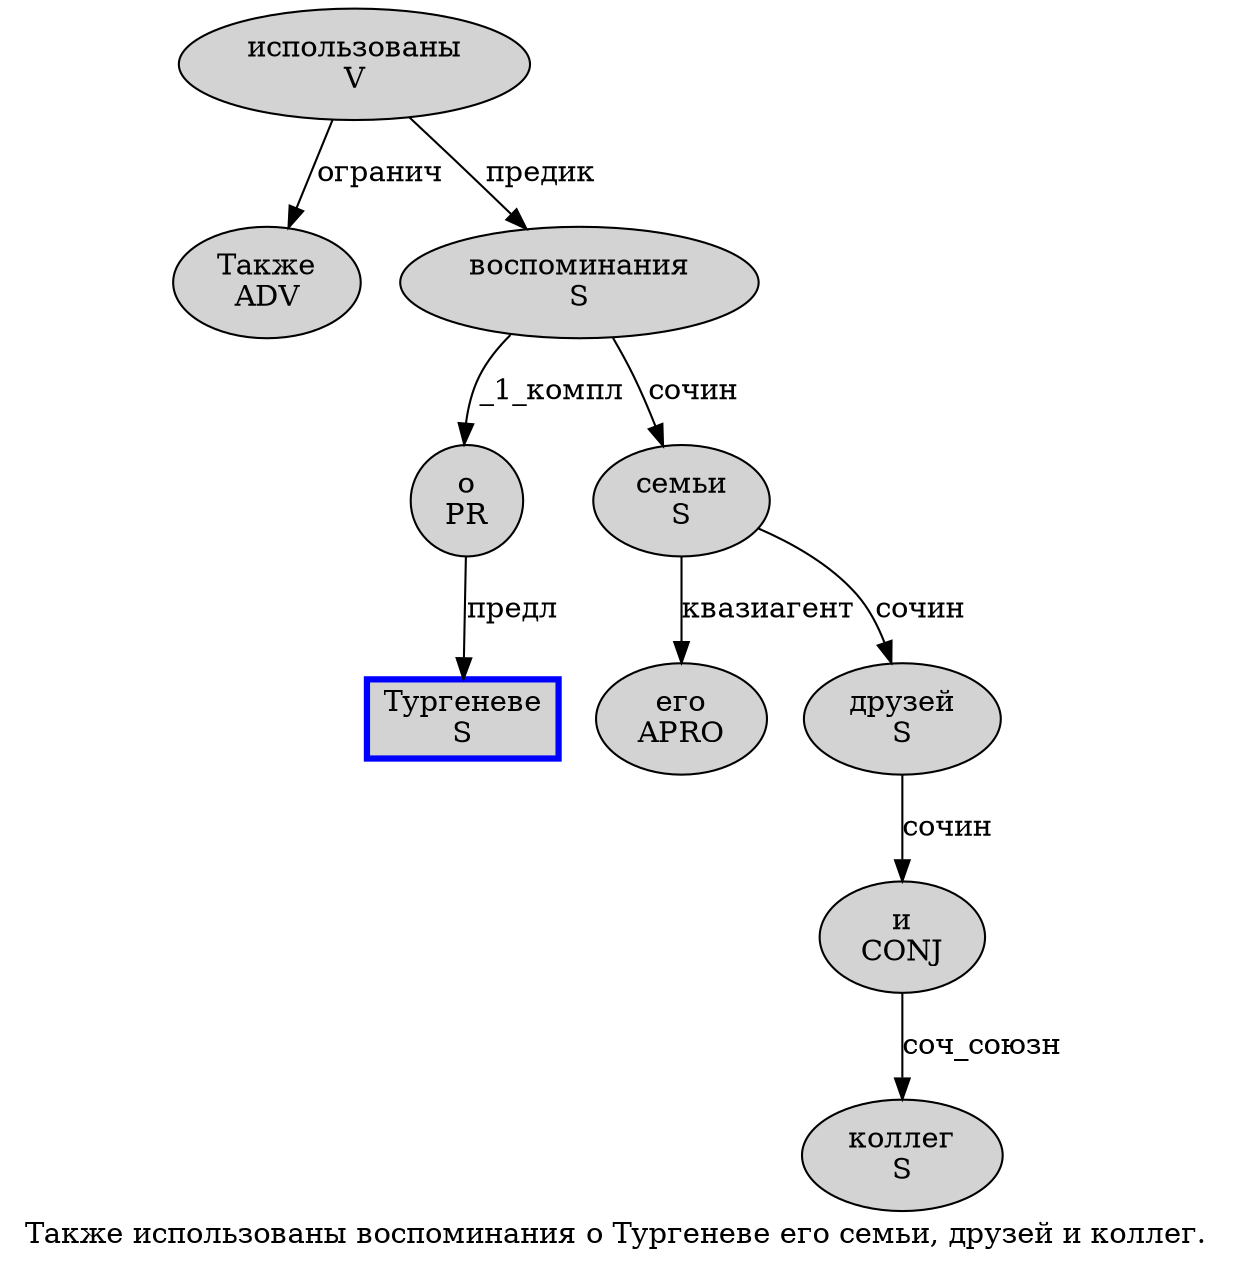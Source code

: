 digraph SENTENCE_665 {
	graph [label="Также использованы воспоминания о Тургеневе его семьи, друзей и коллег."]
	node [style=filled]
		0 [label="Также
ADV" color="" fillcolor=lightgray penwidth=1 shape=ellipse]
		1 [label="использованы
V" color="" fillcolor=lightgray penwidth=1 shape=ellipse]
		2 [label="воспоминания
S" color="" fillcolor=lightgray penwidth=1 shape=ellipse]
		3 [label="о
PR" color="" fillcolor=lightgray penwidth=1 shape=ellipse]
		4 [label="Тургеневе
S" color=blue fillcolor=lightgray penwidth=3 shape=box]
		5 [label="его
APRO" color="" fillcolor=lightgray penwidth=1 shape=ellipse]
		6 [label="семьи
S" color="" fillcolor=lightgray penwidth=1 shape=ellipse]
		8 [label="друзей
S" color="" fillcolor=lightgray penwidth=1 shape=ellipse]
		9 [label="и
CONJ" color="" fillcolor=lightgray penwidth=1 shape=ellipse]
		10 [label="коллег
S" color="" fillcolor=lightgray penwidth=1 shape=ellipse]
			8 -> 9 [label="сочин"]
			2 -> 3 [label="_1_компл"]
			2 -> 6 [label="сочин"]
			6 -> 5 [label="квазиагент"]
			6 -> 8 [label="сочин"]
			3 -> 4 [label="предл"]
			9 -> 10 [label="соч_союзн"]
			1 -> 0 [label="огранич"]
			1 -> 2 [label="предик"]
}